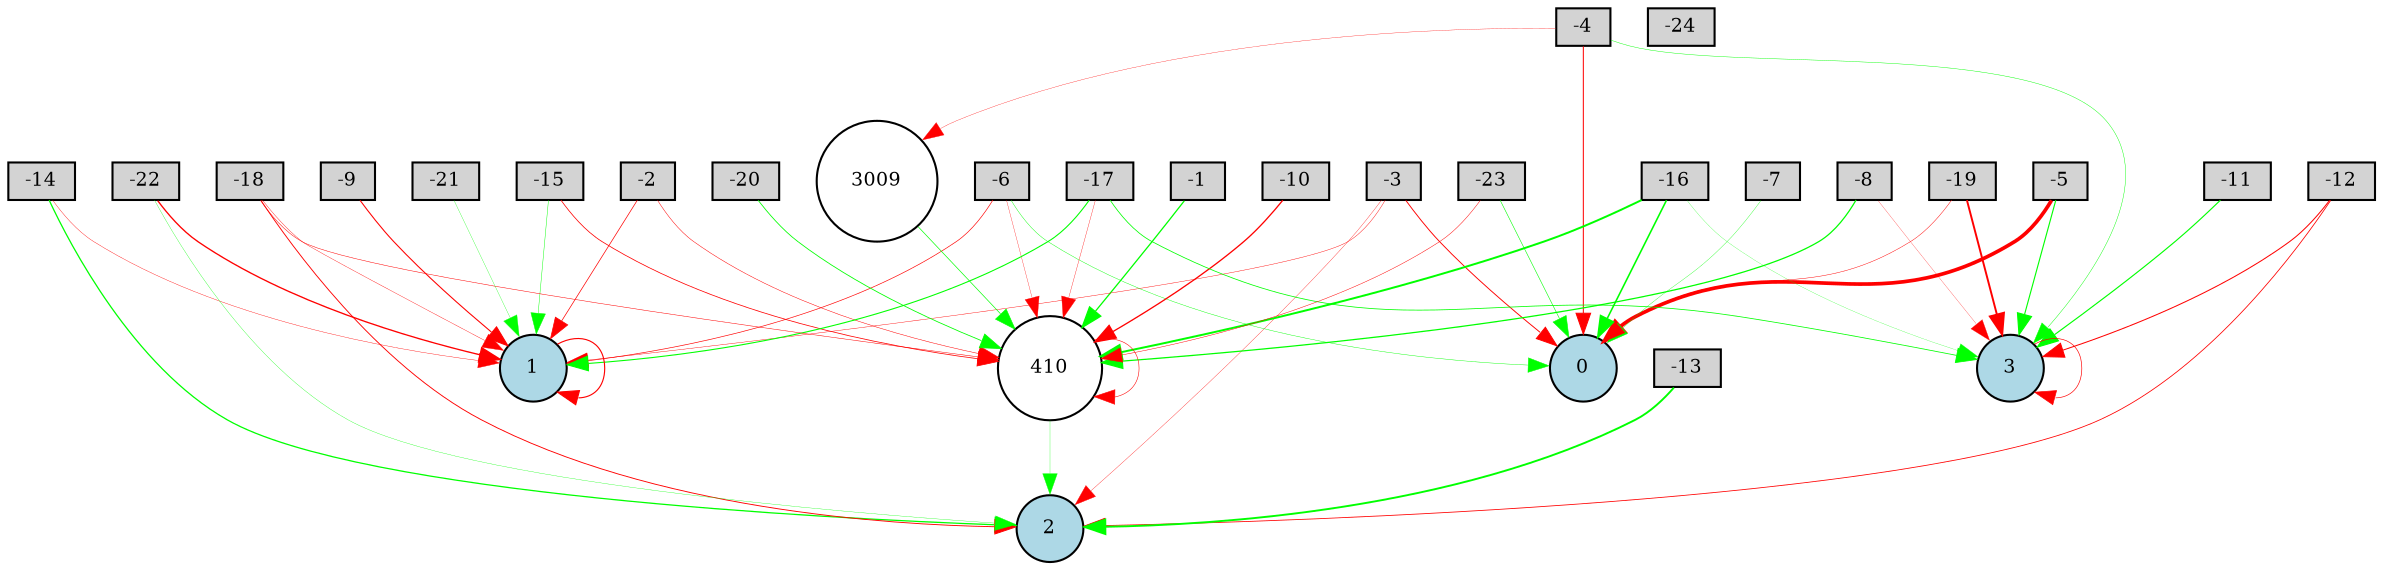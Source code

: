 digraph {
	node [fontsize=9 height=0.2 shape=circle width=0.2]
	-1 [fillcolor=lightgray shape=box style=filled]
	-2 [fillcolor=lightgray shape=box style=filled]
	-3 [fillcolor=lightgray shape=box style=filled]
	-4 [fillcolor=lightgray shape=box style=filled]
	-5 [fillcolor=lightgray shape=box style=filled]
	-6 [fillcolor=lightgray shape=box style=filled]
	-7 [fillcolor=lightgray shape=box style=filled]
	-8 [fillcolor=lightgray shape=box style=filled]
	-9 [fillcolor=lightgray shape=box style=filled]
	-10 [fillcolor=lightgray shape=box style=filled]
	-11 [fillcolor=lightgray shape=box style=filled]
	-12 [fillcolor=lightgray shape=box style=filled]
	-13 [fillcolor=lightgray shape=box style=filled]
	-14 [fillcolor=lightgray shape=box style=filled]
	-15 [fillcolor=lightgray shape=box style=filled]
	-16 [fillcolor=lightgray shape=box style=filled]
	-17 [fillcolor=lightgray shape=box style=filled]
	-18 [fillcolor=lightgray shape=box style=filled]
	-19 [fillcolor=lightgray shape=box style=filled]
	-20 [fillcolor=lightgray shape=box style=filled]
	-21 [fillcolor=lightgray shape=box style=filled]
	-22 [fillcolor=lightgray shape=box style=filled]
	-23 [fillcolor=lightgray shape=box style=filled]
	-24 [fillcolor=lightgray shape=box style=filled]
	0 [fillcolor=lightblue style=filled]
	1 [fillcolor=lightblue style=filled]
	2 [fillcolor=lightblue style=filled]
	3 [fillcolor=lightblue style=filled]
	3009 [fillcolor=white style=filled]
	410 [fillcolor=white style=filled]
	-23 -> 0 [color=green penwidth=0.27753033322479054 style=solid]
	-10 -> 410 [color=red penwidth=0.6255017994002621 style=solid]
	-19 -> 3 [color=red penwidth=0.9276489854480005 style=solid]
	-16 -> 3 [color=green penwidth=0.11502285361118686 style=solid]
	410 -> 2 [color=green penwidth=0.14217544232839174 style=solid]
	-18 -> 1 [color=red penwidth=0.18052392682835358 style=solid]
	-21 -> 1 [color=green penwidth=0.1475098806626982 style=solid]
	-2 -> 1 [color=red penwidth=0.3416303834014929 style=solid]
	3 -> 3 [color=red penwidth=0.314312038888027 style=solid]
	-14 -> 2 [color=green penwidth=0.6075792600782416 style=solid]
	-17 -> 3 [color=green penwidth=0.3740209052623207 style=solid]
	-15 -> 1 [color=green penwidth=0.21430451273875178 style=solid]
	-4 -> 3 [color=green penwidth=0.20816831979352773 style=solid]
	-13 -> 2 [color=green penwidth=0.9198138644083282 style=solid]
	-16 -> 0 [color=green penwidth=0.7592709714758861 style=solid]
	-3 -> 2 [color=red penwidth=0.15749636744567255 style=solid]
	-16 -> 410 [color=green penwidth=0.949256622040043 style=solid]
	-22 -> 1 [color=red penwidth=0.637352890510623 style=solid]
	-9 -> 1 [color=red penwidth=0.5121333265742958 style=solid]
	-4 -> 3009 [color=red penwidth=0.14913432159900092 style=solid]
	-18 -> 2 [color=red penwidth=0.4396530117984552 style=solid]
	1 -> 1 [color=red penwidth=0.5436466013000248 style=solid]
	-5 -> 0 [color=red penwidth=1.771985918805871 style=solid]
	-23 -> 410 [color=red penwidth=0.22704806379876408 style=solid]
	-6 -> 1 [color=red penwidth=0.3130145294258073 style=solid]
	410 -> 410 [color=red penwidth=0.2634906316568526 style=solid]
	3009 -> 410 [color=green penwidth=0.3202894855703403 style=solid]
	-12 -> 2 [color=red penwidth=0.38969237377496624 style=solid]
	-11 -> 3 [color=green penwidth=0.5466018202878503 style=solid]
	-3 -> 1 [color=red penwidth=0.19979217749141537 style=solid]
	-8 -> 3 [color=red penwidth=0.11953454905504679 style=solid]
	-2 -> 410 [color=red penwidth=0.23487429279879588 style=solid]
	-7 -> 0 [color=green penwidth=0.15954844868894513 style=solid]
	-4 -> 0 [color=red penwidth=0.4878220258438737 style=solid]
	-15 -> 410 [color=red penwidth=0.3688472536758053 style=solid]
	-5 -> 3 [color=green penwidth=0.5398762587631709 style=solid]
	-19 -> 0 [color=red penwidth=0.22111427320525529 style=solid]
	-22 -> 2 [color=green penwidth=0.1553965288112349 style=solid]
	-1 -> 410 [color=green penwidth=0.6162119334670667 style=solid]
	-12 -> 3 [color=red penwidth=0.48850055918990276 style=solid]
	-3 -> 0 [color=red penwidth=0.4476474430526032 style=solid]
	-17 -> 1 [color=green penwidth=0.5179841324443556 style=solid]
	-18 -> 410 [color=red penwidth=0.23337591738219637 style=solid]
	-20 -> 410 [color=green penwidth=0.391370863750252 style=solid]
	-17 -> 410 [color=red penwidth=0.1638585392041065 style=solid]
	-6 -> 0 [color=green penwidth=0.20246071914896796 style=solid]
	-8 -> 410 [color=green penwidth=0.600592853705389 style=solid]
	-6 -> 410 [color=red penwidth=0.1491114544651981 style=solid]
	-14 -> 1 [color=red penwidth=0.18211532132787772 style=solid]
}
